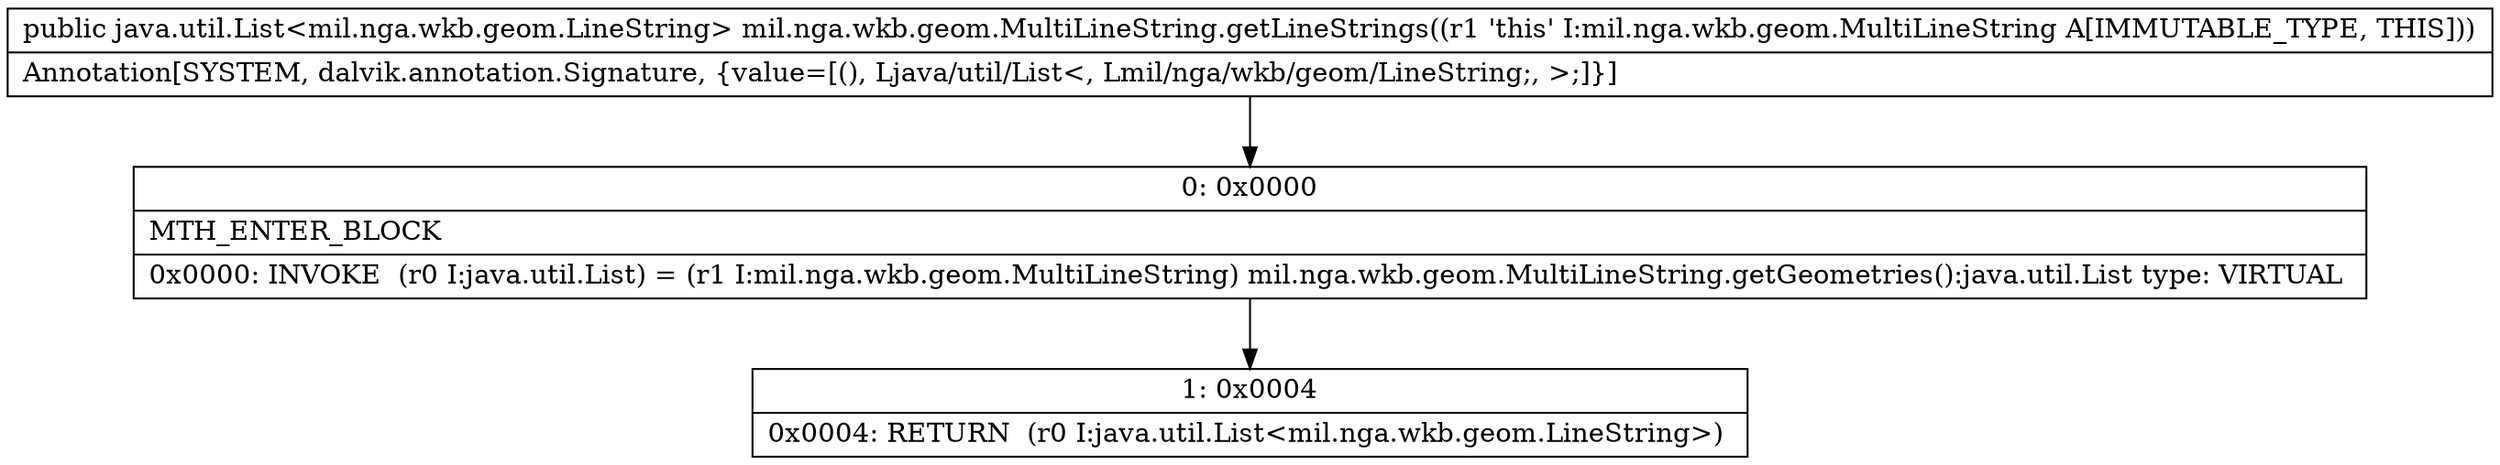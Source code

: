 digraph "CFG formil.nga.wkb.geom.MultiLineString.getLineStrings()Ljava\/util\/List;" {
Node_0 [shape=record,label="{0\:\ 0x0000|MTH_ENTER_BLOCK\l|0x0000: INVOKE  (r0 I:java.util.List) = (r1 I:mil.nga.wkb.geom.MultiLineString) mil.nga.wkb.geom.MultiLineString.getGeometries():java.util.List type: VIRTUAL \l}"];
Node_1 [shape=record,label="{1\:\ 0x0004|0x0004: RETURN  (r0 I:java.util.List\<mil.nga.wkb.geom.LineString\>) \l}"];
MethodNode[shape=record,label="{public java.util.List\<mil.nga.wkb.geom.LineString\> mil.nga.wkb.geom.MultiLineString.getLineStrings((r1 'this' I:mil.nga.wkb.geom.MultiLineString A[IMMUTABLE_TYPE, THIS]))  | Annotation[SYSTEM, dalvik.annotation.Signature, \{value=[(), Ljava\/util\/List\<, Lmil\/nga\/wkb\/geom\/LineString;, \>;]\}]\l}"];
MethodNode -> Node_0;
Node_0 -> Node_1;
}


